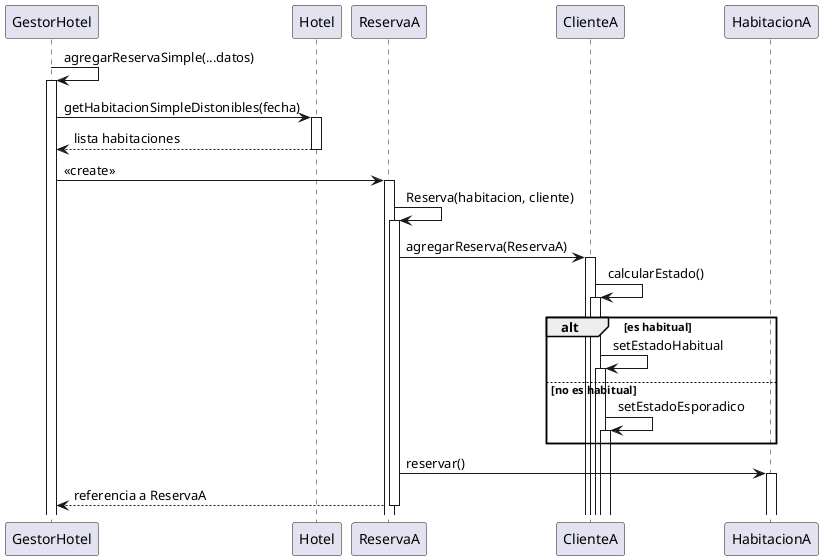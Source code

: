 @startuml
autoactivate on
GestorHotel -> GestorHotel: agregarReservaSimple(...datos)
GestorHotel -> Hotel : getHabitacionSimpleDistonibles(fecha)
Hotel--> GestorHotel : lista habitaciones
GestorHotel -> ReservaA: <<create>>
ReservaA -> ReservaA:Reserva(habitacion, cliente)
ReservaA -> ClienteA: agregarReserva(ReservaA)
ClienteA -> ClienteA: calcularEstado()
alt es habitual
ClienteA -> ClienteA: setEstadoHabitual
else no es habitual
ClienteA -> ClienteA: setEstadoEsporadico
end
ReservaA -> HabitacionA: reservar()
ReservaA --> GestorHotel : referencia a ReservaA
@enduml